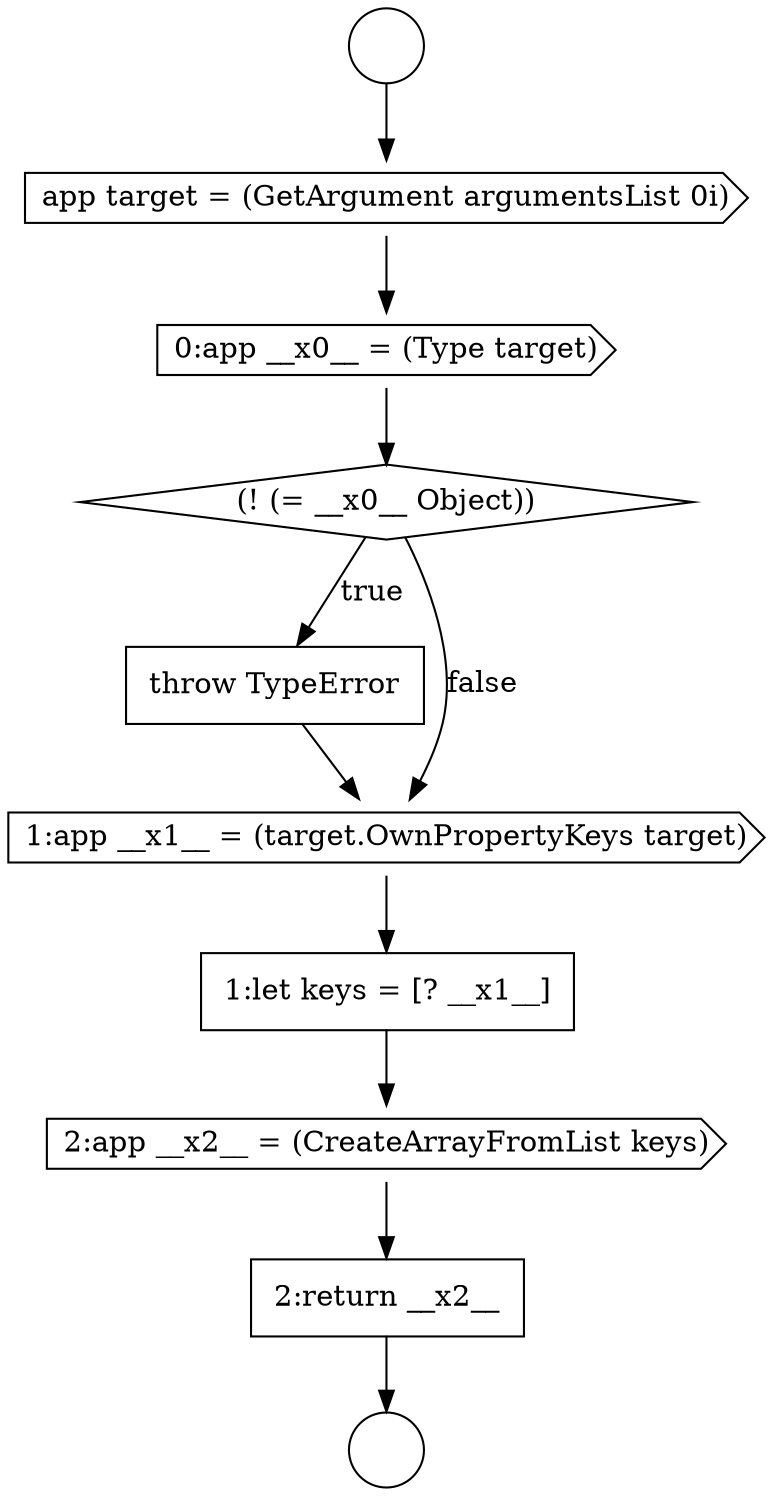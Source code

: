 digraph {
  node17104 [shape=none, margin=0, label=<<font color="black">
    <table border="0" cellborder="1" cellspacing="0" cellpadding="10">
      <tr><td align="left">2:return __x2__</td></tr>
    </table>
  </font>> color="black" fillcolor="white" style=filled]
  node17100 [shape=none, margin=0, label=<<font color="black">
    <table border="0" cellborder="1" cellspacing="0" cellpadding="10">
      <tr><td align="left">throw TypeError</td></tr>
    </table>
  </font>> color="black" fillcolor="white" style=filled]
  node17097 [shape=cds, label=<<font color="black">app target = (GetArgument argumentsList 0i)</font>> color="black" fillcolor="white" style=filled]
  node17096 [shape=circle label=" " color="black" fillcolor="white" style=filled]
  node17101 [shape=cds, label=<<font color="black">1:app __x1__ = (target.OwnPropertyKeys target)</font>> color="black" fillcolor="white" style=filled]
  node17098 [shape=cds, label=<<font color="black">0:app __x0__ = (Type target)</font>> color="black" fillcolor="white" style=filled]
  node17102 [shape=none, margin=0, label=<<font color="black">
    <table border="0" cellborder="1" cellspacing="0" cellpadding="10">
      <tr><td align="left">1:let keys = [? __x1__]</td></tr>
    </table>
  </font>> color="black" fillcolor="white" style=filled]
  node17099 [shape=diamond, label=<<font color="black">(! (= __x0__ Object))</font>> color="black" fillcolor="white" style=filled]
  node17095 [shape=circle label=" " color="black" fillcolor="white" style=filled]
  node17103 [shape=cds, label=<<font color="black">2:app __x2__ = (CreateArrayFromList keys)</font>> color="black" fillcolor="white" style=filled]
  node17095 -> node17097 [ color="black"]
  node17100 -> node17101 [ color="black"]
  node17097 -> node17098 [ color="black"]
  node17102 -> node17103 [ color="black"]
  node17103 -> node17104 [ color="black"]
  node17099 -> node17100 [label=<<font color="black">true</font>> color="black"]
  node17099 -> node17101 [label=<<font color="black">false</font>> color="black"]
  node17104 -> node17096 [ color="black"]
  node17098 -> node17099 [ color="black"]
  node17101 -> node17102 [ color="black"]
}
